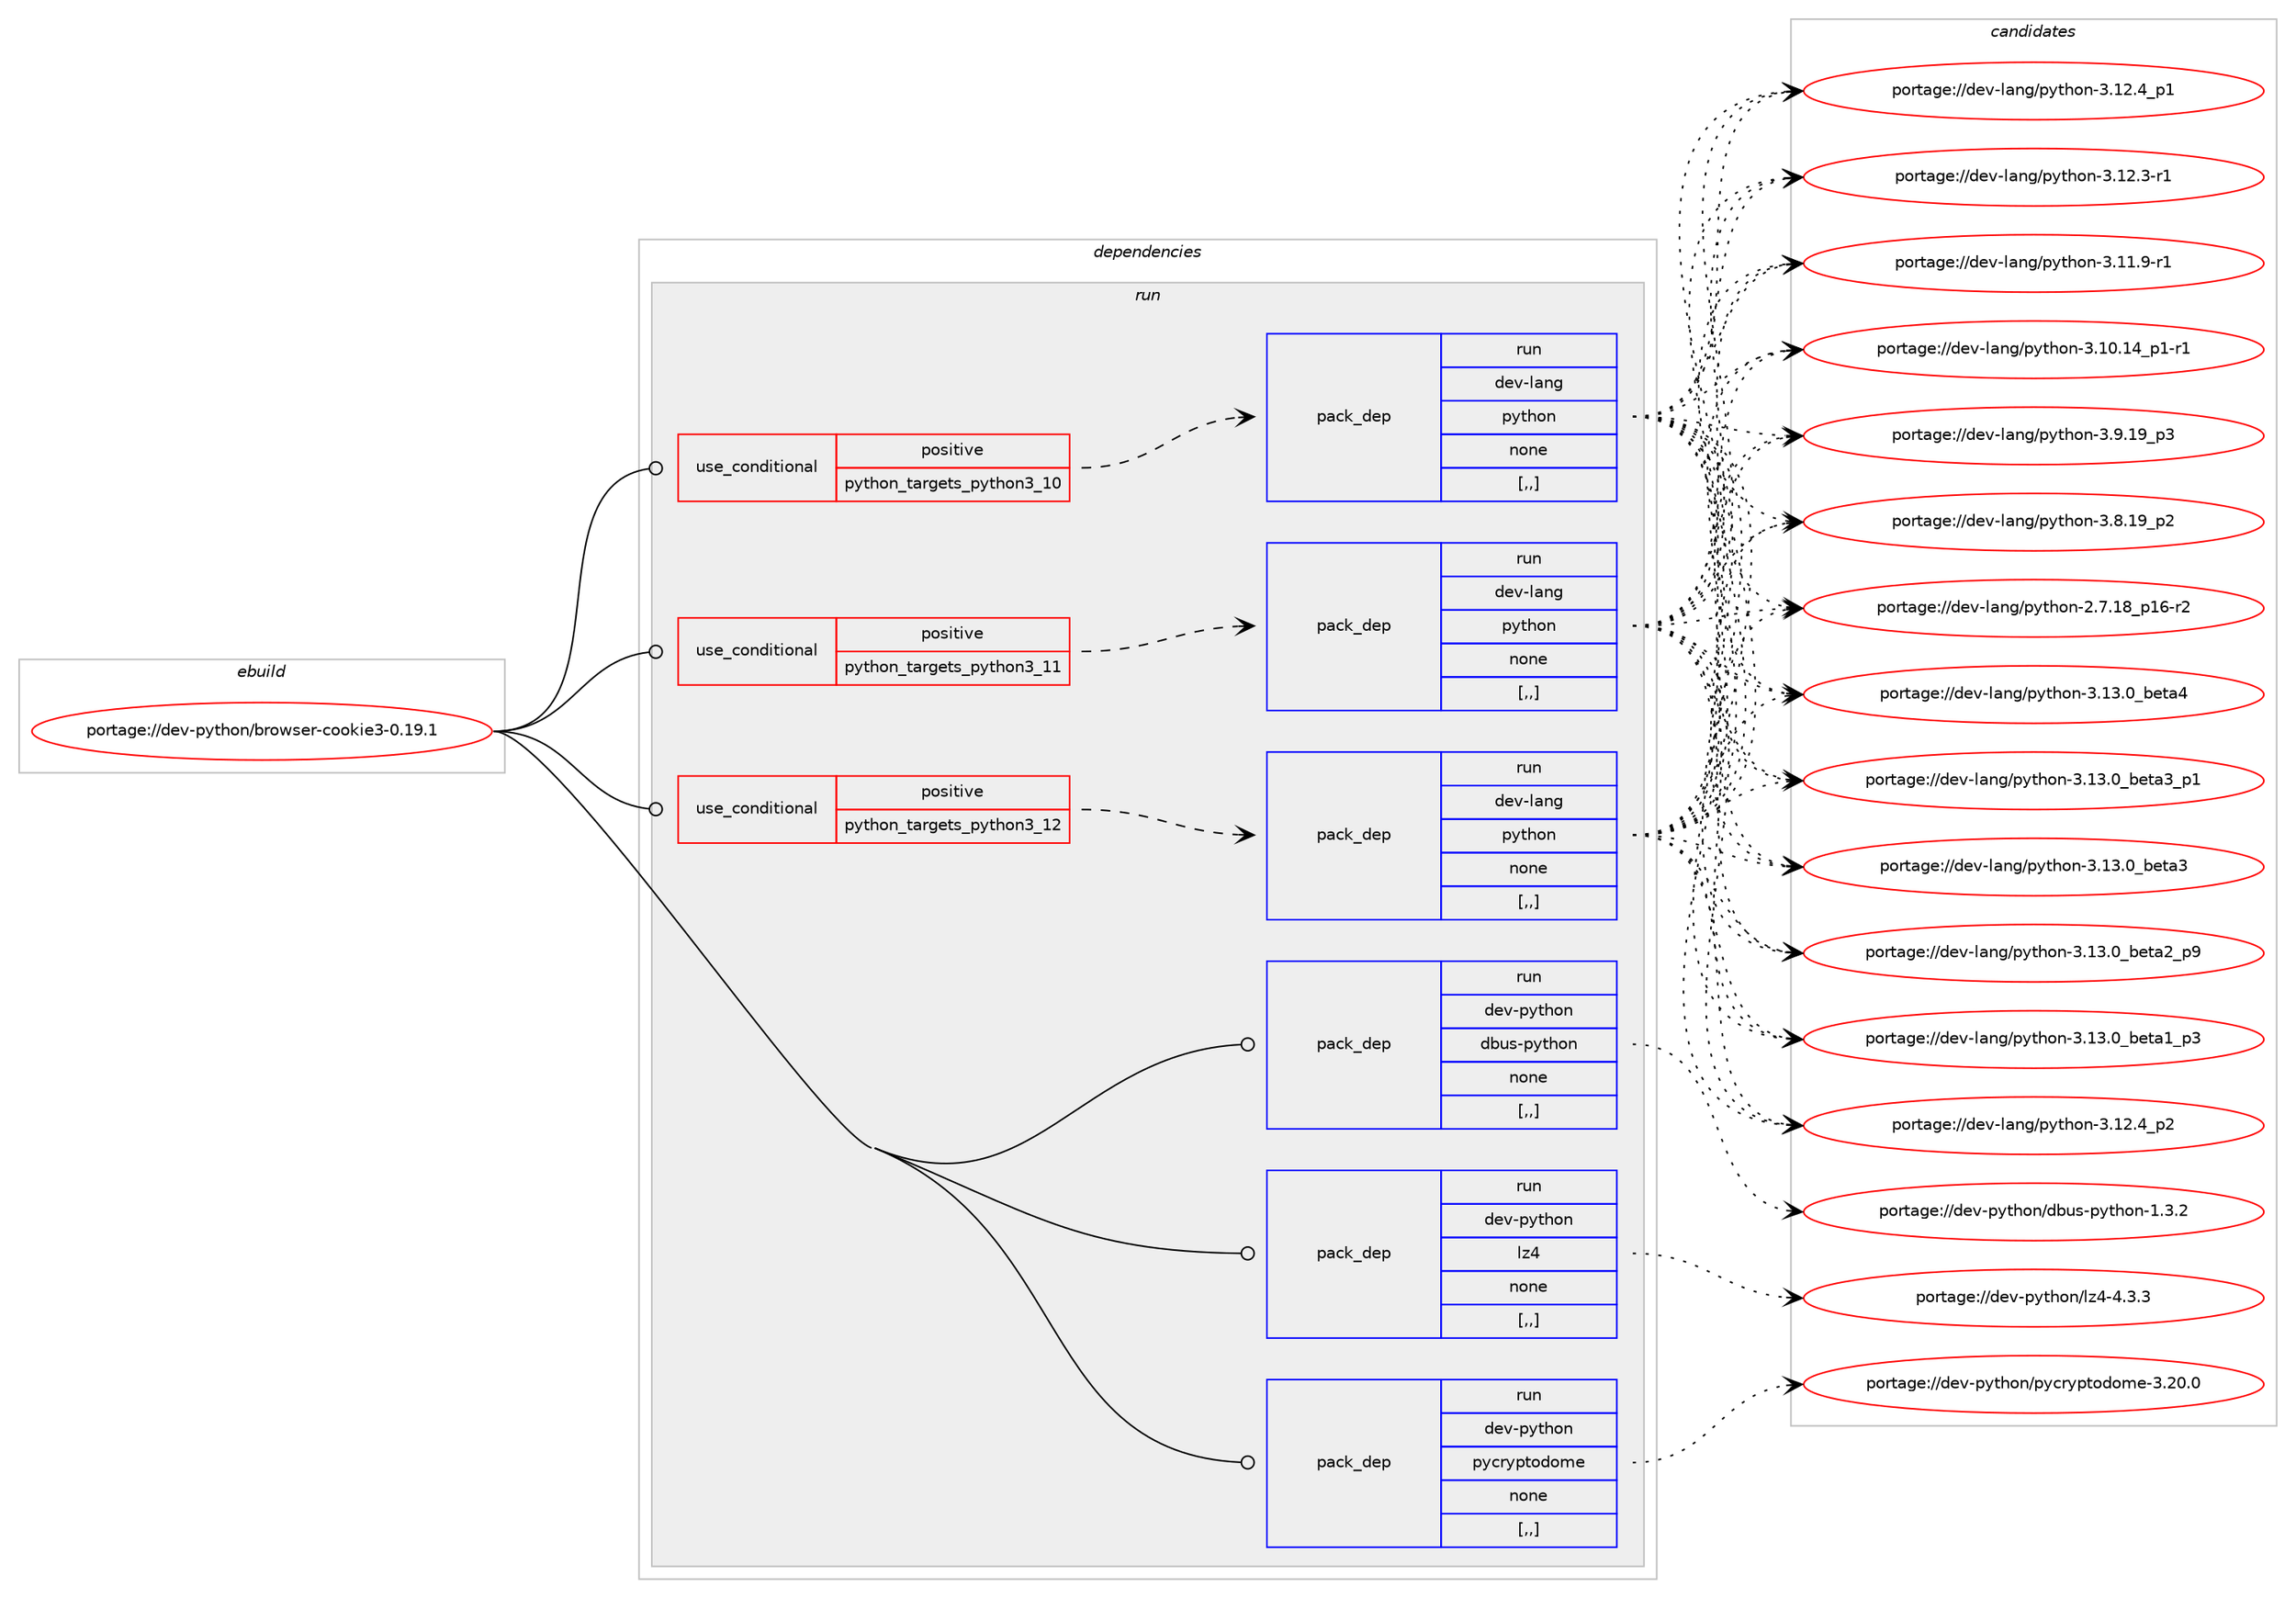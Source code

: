 digraph prolog {

# *************
# Graph options
# *************

newrank=true;
concentrate=true;
compound=true;
graph [rankdir=LR,fontname=Helvetica,fontsize=10,ranksep=1.5];#, ranksep=2.5, nodesep=0.2];
edge  [arrowhead=vee];
node  [fontname=Helvetica,fontsize=10];

# **********
# The ebuild
# **********

subgraph cluster_leftcol {
color=gray;
label=<<i>ebuild</i>>;
id [label="portage://dev-python/browser-cookie3-0.19.1", color=red, width=4, href="../dev-python/browser-cookie3-0.19.1.svg"];
}

# ****************
# The dependencies
# ****************

subgraph cluster_midcol {
color=gray;
label=<<i>dependencies</i>>;
subgraph cluster_compile {
fillcolor="#eeeeee";
style=filled;
label=<<i>compile</i>>;
}
subgraph cluster_compileandrun {
fillcolor="#eeeeee";
style=filled;
label=<<i>compile and run</i>>;
}
subgraph cluster_run {
fillcolor="#eeeeee";
style=filled;
label=<<i>run</i>>;
subgraph cond31533 {
dependency143445 [label=<<TABLE BORDER="0" CELLBORDER="1" CELLSPACING="0" CELLPADDING="4"><TR><TD ROWSPAN="3" CELLPADDING="10">use_conditional</TD></TR><TR><TD>positive</TD></TR><TR><TD>python_targets_python3_10</TD></TR></TABLE>>, shape=none, color=red];
subgraph pack110668 {
dependency143446 [label=<<TABLE BORDER="0" CELLBORDER="1" CELLSPACING="0" CELLPADDING="4" WIDTH="220"><TR><TD ROWSPAN="6" CELLPADDING="30">pack_dep</TD></TR><TR><TD WIDTH="110">run</TD></TR><TR><TD>dev-lang</TD></TR><TR><TD>python</TD></TR><TR><TD>none</TD></TR><TR><TD>[,,]</TD></TR></TABLE>>, shape=none, color=blue];
}
dependency143445:e -> dependency143446:w [weight=20,style="dashed",arrowhead="vee"];
}
id:e -> dependency143445:w [weight=20,style="solid",arrowhead="odot"];
subgraph cond31534 {
dependency143447 [label=<<TABLE BORDER="0" CELLBORDER="1" CELLSPACING="0" CELLPADDING="4"><TR><TD ROWSPAN="3" CELLPADDING="10">use_conditional</TD></TR><TR><TD>positive</TD></TR><TR><TD>python_targets_python3_11</TD></TR></TABLE>>, shape=none, color=red];
subgraph pack110669 {
dependency143448 [label=<<TABLE BORDER="0" CELLBORDER="1" CELLSPACING="0" CELLPADDING="4" WIDTH="220"><TR><TD ROWSPAN="6" CELLPADDING="30">pack_dep</TD></TR><TR><TD WIDTH="110">run</TD></TR><TR><TD>dev-lang</TD></TR><TR><TD>python</TD></TR><TR><TD>none</TD></TR><TR><TD>[,,]</TD></TR></TABLE>>, shape=none, color=blue];
}
dependency143447:e -> dependency143448:w [weight=20,style="dashed",arrowhead="vee"];
}
id:e -> dependency143447:w [weight=20,style="solid",arrowhead="odot"];
subgraph cond31535 {
dependency143449 [label=<<TABLE BORDER="0" CELLBORDER="1" CELLSPACING="0" CELLPADDING="4"><TR><TD ROWSPAN="3" CELLPADDING="10">use_conditional</TD></TR><TR><TD>positive</TD></TR><TR><TD>python_targets_python3_12</TD></TR></TABLE>>, shape=none, color=red];
subgraph pack110670 {
dependency143450 [label=<<TABLE BORDER="0" CELLBORDER="1" CELLSPACING="0" CELLPADDING="4" WIDTH="220"><TR><TD ROWSPAN="6" CELLPADDING="30">pack_dep</TD></TR><TR><TD WIDTH="110">run</TD></TR><TR><TD>dev-lang</TD></TR><TR><TD>python</TD></TR><TR><TD>none</TD></TR><TR><TD>[,,]</TD></TR></TABLE>>, shape=none, color=blue];
}
dependency143449:e -> dependency143450:w [weight=20,style="dashed",arrowhead="vee"];
}
id:e -> dependency143449:w [weight=20,style="solid",arrowhead="odot"];
subgraph pack110671 {
dependency143451 [label=<<TABLE BORDER="0" CELLBORDER="1" CELLSPACING="0" CELLPADDING="4" WIDTH="220"><TR><TD ROWSPAN="6" CELLPADDING="30">pack_dep</TD></TR><TR><TD WIDTH="110">run</TD></TR><TR><TD>dev-python</TD></TR><TR><TD>dbus-python</TD></TR><TR><TD>none</TD></TR><TR><TD>[,,]</TD></TR></TABLE>>, shape=none, color=blue];
}
id:e -> dependency143451:w [weight=20,style="solid",arrowhead="odot"];
subgraph pack110672 {
dependency143452 [label=<<TABLE BORDER="0" CELLBORDER="1" CELLSPACING="0" CELLPADDING="4" WIDTH="220"><TR><TD ROWSPAN="6" CELLPADDING="30">pack_dep</TD></TR><TR><TD WIDTH="110">run</TD></TR><TR><TD>dev-python</TD></TR><TR><TD>lz4</TD></TR><TR><TD>none</TD></TR><TR><TD>[,,]</TD></TR></TABLE>>, shape=none, color=blue];
}
id:e -> dependency143452:w [weight=20,style="solid",arrowhead="odot"];
subgraph pack110673 {
dependency143453 [label=<<TABLE BORDER="0" CELLBORDER="1" CELLSPACING="0" CELLPADDING="4" WIDTH="220"><TR><TD ROWSPAN="6" CELLPADDING="30">pack_dep</TD></TR><TR><TD WIDTH="110">run</TD></TR><TR><TD>dev-python</TD></TR><TR><TD>pycryptodome</TD></TR><TR><TD>none</TD></TR><TR><TD>[,,]</TD></TR></TABLE>>, shape=none, color=blue];
}
id:e -> dependency143453:w [weight=20,style="solid",arrowhead="odot"];
}
}

# **************
# The candidates
# **************

subgraph cluster_choices {
rank=same;
color=gray;
label=<<i>candidates</i>>;

subgraph choice110668 {
color=black;
nodesep=1;
choice1001011184510897110103471121211161041111104551464951464895981011169752 [label="portage://dev-lang/python-3.13.0_beta4", color=red, width=4,href="../dev-lang/python-3.13.0_beta4.svg"];
choice10010111845108971101034711212111610411111045514649514648959810111697519511249 [label="portage://dev-lang/python-3.13.0_beta3_p1", color=red, width=4,href="../dev-lang/python-3.13.0_beta3_p1.svg"];
choice1001011184510897110103471121211161041111104551464951464895981011169751 [label="portage://dev-lang/python-3.13.0_beta3", color=red, width=4,href="../dev-lang/python-3.13.0_beta3.svg"];
choice10010111845108971101034711212111610411111045514649514648959810111697509511257 [label="portage://dev-lang/python-3.13.0_beta2_p9", color=red, width=4,href="../dev-lang/python-3.13.0_beta2_p9.svg"];
choice10010111845108971101034711212111610411111045514649514648959810111697499511251 [label="portage://dev-lang/python-3.13.0_beta1_p3", color=red, width=4,href="../dev-lang/python-3.13.0_beta1_p3.svg"];
choice100101118451089711010347112121116104111110455146495046529511250 [label="portage://dev-lang/python-3.12.4_p2", color=red, width=4,href="../dev-lang/python-3.12.4_p2.svg"];
choice100101118451089711010347112121116104111110455146495046529511249 [label="portage://dev-lang/python-3.12.4_p1", color=red, width=4,href="../dev-lang/python-3.12.4_p1.svg"];
choice100101118451089711010347112121116104111110455146495046514511449 [label="portage://dev-lang/python-3.12.3-r1", color=red, width=4,href="../dev-lang/python-3.12.3-r1.svg"];
choice100101118451089711010347112121116104111110455146494946574511449 [label="portage://dev-lang/python-3.11.9-r1", color=red, width=4,href="../dev-lang/python-3.11.9-r1.svg"];
choice100101118451089711010347112121116104111110455146494846495295112494511449 [label="portage://dev-lang/python-3.10.14_p1-r1", color=red, width=4,href="../dev-lang/python-3.10.14_p1-r1.svg"];
choice100101118451089711010347112121116104111110455146574649579511251 [label="portage://dev-lang/python-3.9.19_p3", color=red, width=4,href="../dev-lang/python-3.9.19_p3.svg"];
choice100101118451089711010347112121116104111110455146564649579511250 [label="portage://dev-lang/python-3.8.19_p2", color=red, width=4,href="../dev-lang/python-3.8.19_p2.svg"];
choice100101118451089711010347112121116104111110455046554649569511249544511450 [label="portage://dev-lang/python-2.7.18_p16-r2", color=red, width=4,href="../dev-lang/python-2.7.18_p16-r2.svg"];
dependency143446:e -> choice1001011184510897110103471121211161041111104551464951464895981011169752:w [style=dotted,weight="100"];
dependency143446:e -> choice10010111845108971101034711212111610411111045514649514648959810111697519511249:w [style=dotted,weight="100"];
dependency143446:e -> choice1001011184510897110103471121211161041111104551464951464895981011169751:w [style=dotted,weight="100"];
dependency143446:e -> choice10010111845108971101034711212111610411111045514649514648959810111697509511257:w [style=dotted,weight="100"];
dependency143446:e -> choice10010111845108971101034711212111610411111045514649514648959810111697499511251:w [style=dotted,weight="100"];
dependency143446:e -> choice100101118451089711010347112121116104111110455146495046529511250:w [style=dotted,weight="100"];
dependency143446:e -> choice100101118451089711010347112121116104111110455146495046529511249:w [style=dotted,weight="100"];
dependency143446:e -> choice100101118451089711010347112121116104111110455146495046514511449:w [style=dotted,weight="100"];
dependency143446:e -> choice100101118451089711010347112121116104111110455146494946574511449:w [style=dotted,weight="100"];
dependency143446:e -> choice100101118451089711010347112121116104111110455146494846495295112494511449:w [style=dotted,weight="100"];
dependency143446:e -> choice100101118451089711010347112121116104111110455146574649579511251:w [style=dotted,weight="100"];
dependency143446:e -> choice100101118451089711010347112121116104111110455146564649579511250:w [style=dotted,weight="100"];
dependency143446:e -> choice100101118451089711010347112121116104111110455046554649569511249544511450:w [style=dotted,weight="100"];
}
subgraph choice110669 {
color=black;
nodesep=1;
choice1001011184510897110103471121211161041111104551464951464895981011169752 [label="portage://dev-lang/python-3.13.0_beta4", color=red, width=4,href="../dev-lang/python-3.13.0_beta4.svg"];
choice10010111845108971101034711212111610411111045514649514648959810111697519511249 [label="portage://dev-lang/python-3.13.0_beta3_p1", color=red, width=4,href="../dev-lang/python-3.13.0_beta3_p1.svg"];
choice1001011184510897110103471121211161041111104551464951464895981011169751 [label="portage://dev-lang/python-3.13.0_beta3", color=red, width=4,href="../dev-lang/python-3.13.0_beta3.svg"];
choice10010111845108971101034711212111610411111045514649514648959810111697509511257 [label="portage://dev-lang/python-3.13.0_beta2_p9", color=red, width=4,href="../dev-lang/python-3.13.0_beta2_p9.svg"];
choice10010111845108971101034711212111610411111045514649514648959810111697499511251 [label="portage://dev-lang/python-3.13.0_beta1_p3", color=red, width=4,href="../dev-lang/python-3.13.0_beta1_p3.svg"];
choice100101118451089711010347112121116104111110455146495046529511250 [label="portage://dev-lang/python-3.12.4_p2", color=red, width=4,href="../dev-lang/python-3.12.4_p2.svg"];
choice100101118451089711010347112121116104111110455146495046529511249 [label="portage://dev-lang/python-3.12.4_p1", color=red, width=4,href="../dev-lang/python-3.12.4_p1.svg"];
choice100101118451089711010347112121116104111110455146495046514511449 [label="portage://dev-lang/python-3.12.3-r1", color=red, width=4,href="../dev-lang/python-3.12.3-r1.svg"];
choice100101118451089711010347112121116104111110455146494946574511449 [label="portage://dev-lang/python-3.11.9-r1", color=red, width=4,href="../dev-lang/python-3.11.9-r1.svg"];
choice100101118451089711010347112121116104111110455146494846495295112494511449 [label="portage://dev-lang/python-3.10.14_p1-r1", color=red, width=4,href="../dev-lang/python-3.10.14_p1-r1.svg"];
choice100101118451089711010347112121116104111110455146574649579511251 [label="portage://dev-lang/python-3.9.19_p3", color=red, width=4,href="../dev-lang/python-3.9.19_p3.svg"];
choice100101118451089711010347112121116104111110455146564649579511250 [label="portage://dev-lang/python-3.8.19_p2", color=red, width=4,href="../dev-lang/python-3.8.19_p2.svg"];
choice100101118451089711010347112121116104111110455046554649569511249544511450 [label="portage://dev-lang/python-2.7.18_p16-r2", color=red, width=4,href="../dev-lang/python-2.7.18_p16-r2.svg"];
dependency143448:e -> choice1001011184510897110103471121211161041111104551464951464895981011169752:w [style=dotted,weight="100"];
dependency143448:e -> choice10010111845108971101034711212111610411111045514649514648959810111697519511249:w [style=dotted,weight="100"];
dependency143448:e -> choice1001011184510897110103471121211161041111104551464951464895981011169751:w [style=dotted,weight="100"];
dependency143448:e -> choice10010111845108971101034711212111610411111045514649514648959810111697509511257:w [style=dotted,weight="100"];
dependency143448:e -> choice10010111845108971101034711212111610411111045514649514648959810111697499511251:w [style=dotted,weight="100"];
dependency143448:e -> choice100101118451089711010347112121116104111110455146495046529511250:w [style=dotted,weight="100"];
dependency143448:e -> choice100101118451089711010347112121116104111110455146495046529511249:w [style=dotted,weight="100"];
dependency143448:e -> choice100101118451089711010347112121116104111110455146495046514511449:w [style=dotted,weight="100"];
dependency143448:e -> choice100101118451089711010347112121116104111110455146494946574511449:w [style=dotted,weight="100"];
dependency143448:e -> choice100101118451089711010347112121116104111110455146494846495295112494511449:w [style=dotted,weight="100"];
dependency143448:e -> choice100101118451089711010347112121116104111110455146574649579511251:w [style=dotted,weight="100"];
dependency143448:e -> choice100101118451089711010347112121116104111110455146564649579511250:w [style=dotted,weight="100"];
dependency143448:e -> choice100101118451089711010347112121116104111110455046554649569511249544511450:w [style=dotted,weight="100"];
}
subgraph choice110670 {
color=black;
nodesep=1;
choice1001011184510897110103471121211161041111104551464951464895981011169752 [label="portage://dev-lang/python-3.13.0_beta4", color=red, width=4,href="../dev-lang/python-3.13.0_beta4.svg"];
choice10010111845108971101034711212111610411111045514649514648959810111697519511249 [label="portage://dev-lang/python-3.13.0_beta3_p1", color=red, width=4,href="../dev-lang/python-3.13.0_beta3_p1.svg"];
choice1001011184510897110103471121211161041111104551464951464895981011169751 [label="portage://dev-lang/python-3.13.0_beta3", color=red, width=4,href="../dev-lang/python-3.13.0_beta3.svg"];
choice10010111845108971101034711212111610411111045514649514648959810111697509511257 [label="portage://dev-lang/python-3.13.0_beta2_p9", color=red, width=4,href="../dev-lang/python-3.13.0_beta2_p9.svg"];
choice10010111845108971101034711212111610411111045514649514648959810111697499511251 [label="portage://dev-lang/python-3.13.0_beta1_p3", color=red, width=4,href="../dev-lang/python-3.13.0_beta1_p3.svg"];
choice100101118451089711010347112121116104111110455146495046529511250 [label="portage://dev-lang/python-3.12.4_p2", color=red, width=4,href="../dev-lang/python-3.12.4_p2.svg"];
choice100101118451089711010347112121116104111110455146495046529511249 [label="portage://dev-lang/python-3.12.4_p1", color=red, width=4,href="../dev-lang/python-3.12.4_p1.svg"];
choice100101118451089711010347112121116104111110455146495046514511449 [label="portage://dev-lang/python-3.12.3-r1", color=red, width=4,href="../dev-lang/python-3.12.3-r1.svg"];
choice100101118451089711010347112121116104111110455146494946574511449 [label="portage://dev-lang/python-3.11.9-r1", color=red, width=4,href="../dev-lang/python-3.11.9-r1.svg"];
choice100101118451089711010347112121116104111110455146494846495295112494511449 [label="portage://dev-lang/python-3.10.14_p1-r1", color=red, width=4,href="../dev-lang/python-3.10.14_p1-r1.svg"];
choice100101118451089711010347112121116104111110455146574649579511251 [label="portage://dev-lang/python-3.9.19_p3", color=red, width=4,href="../dev-lang/python-3.9.19_p3.svg"];
choice100101118451089711010347112121116104111110455146564649579511250 [label="portage://dev-lang/python-3.8.19_p2", color=red, width=4,href="../dev-lang/python-3.8.19_p2.svg"];
choice100101118451089711010347112121116104111110455046554649569511249544511450 [label="portage://dev-lang/python-2.7.18_p16-r2", color=red, width=4,href="../dev-lang/python-2.7.18_p16-r2.svg"];
dependency143450:e -> choice1001011184510897110103471121211161041111104551464951464895981011169752:w [style=dotted,weight="100"];
dependency143450:e -> choice10010111845108971101034711212111610411111045514649514648959810111697519511249:w [style=dotted,weight="100"];
dependency143450:e -> choice1001011184510897110103471121211161041111104551464951464895981011169751:w [style=dotted,weight="100"];
dependency143450:e -> choice10010111845108971101034711212111610411111045514649514648959810111697509511257:w [style=dotted,weight="100"];
dependency143450:e -> choice10010111845108971101034711212111610411111045514649514648959810111697499511251:w [style=dotted,weight="100"];
dependency143450:e -> choice100101118451089711010347112121116104111110455146495046529511250:w [style=dotted,weight="100"];
dependency143450:e -> choice100101118451089711010347112121116104111110455146495046529511249:w [style=dotted,weight="100"];
dependency143450:e -> choice100101118451089711010347112121116104111110455146495046514511449:w [style=dotted,weight="100"];
dependency143450:e -> choice100101118451089711010347112121116104111110455146494946574511449:w [style=dotted,weight="100"];
dependency143450:e -> choice100101118451089711010347112121116104111110455146494846495295112494511449:w [style=dotted,weight="100"];
dependency143450:e -> choice100101118451089711010347112121116104111110455146574649579511251:w [style=dotted,weight="100"];
dependency143450:e -> choice100101118451089711010347112121116104111110455146564649579511250:w [style=dotted,weight="100"];
dependency143450:e -> choice100101118451089711010347112121116104111110455046554649569511249544511450:w [style=dotted,weight="100"];
}
subgraph choice110671 {
color=black;
nodesep=1;
choice10010111845112121116104111110471009811711545112121116104111110454946514650 [label="portage://dev-python/dbus-python-1.3.2", color=red, width=4,href="../dev-python/dbus-python-1.3.2.svg"];
dependency143451:e -> choice10010111845112121116104111110471009811711545112121116104111110454946514650:w [style=dotted,weight="100"];
}
subgraph choice110672 {
color=black;
nodesep=1;
choice100101118451121211161041111104710812252455246514651 [label="portage://dev-python/lz4-4.3.3", color=red, width=4,href="../dev-python/lz4-4.3.3.svg"];
dependency143452:e -> choice100101118451121211161041111104710812252455246514651:w [style=dotted,weight="100"];
}
subgraph choice110673 {
color=black;
nodesep=1;
choice10010111845112121116104111110471121219911412111211611110011110910145514650484648 [label="portage://dev-python/pycryptodome-3.20.0", color=red, width=4,href="../dev-python/pycryptodome-3.20.0.svg"];
dependency143453:e -> choice10010111845112121116104111110471121219911412111211611110011110910145514650484648:w [style=dotted,weight="100"];
}
}

}
